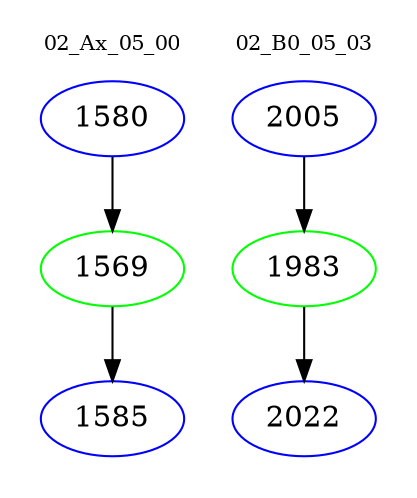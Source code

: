digraph{
subgraph cluster_0 {
color = white
label = "02_Ax_05_00";
fontsize=10;
T0_1580 [label="1580", color="blue"]
T0_1580 -> T0_1569 [color="black"]
T0_1569 [label="1569", color="green"]
T0_1569 -> T0_1585 [color="black"]
T0_1585 [label="1585", color="blue"]
}
subgraph cluster_1 {
color = white
label = "02_B0_05_03";
fontsize=10;
T1_2005 [label="2005", color="blue"]
T1_2005 -> T1_1983 [color="black"]
T1_1983 [label="1983", color="green"]
T1_1983 -> T1_2022 [color="black"]
T1_2022 [label="2022", color="blue"]
}
}

